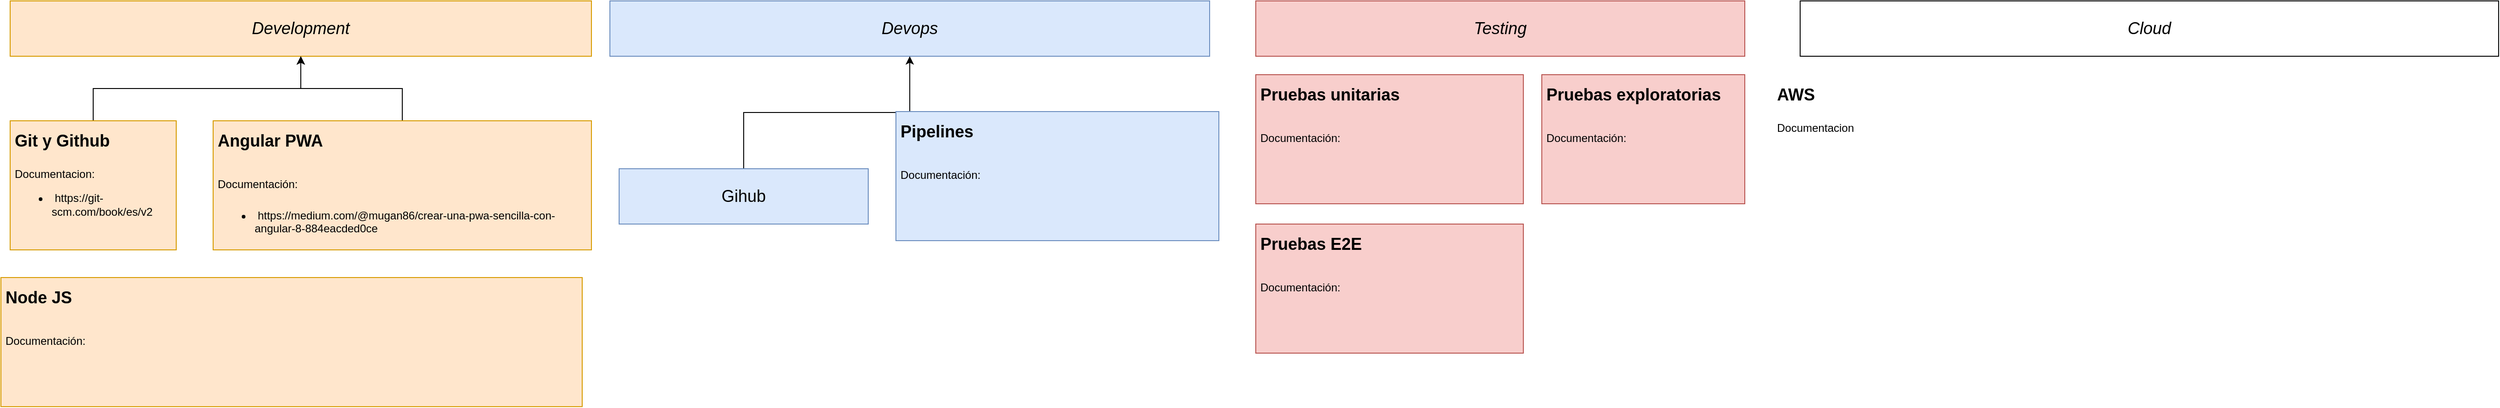 <mxfile version="14.1.3" type="github" pages="2">
  <diagram id="YmT_-5XXrlfbfX3geV0W" name="Development roadmap">
    <mxGraphModel dx="1038" dy="548" grid="1" gridSize="10" guides="1" tooltips="1" connect="1" arrows="1" fold="1" page="1" pageScale="1" pageWidth="2000" pageHeight="2000" math="0" shadow="0">
      <root>
        <mxCell id="0" />
        <mxCell id="1" parent="0" />
        <mxCell id="GxBvIsNK3n5-PWfmjEQZ-1" value="Development" style="rounded=0;whiteSpace=wrap;html=1;fillColor=#ffe6cc;strokeColor=#d79b00;fontSize=18;fontStyle=2" parent="1" vertex="1">
          <mxGeometry x="50" y="70" width="630" height="60" as="geometry" />
        </mxCell>
        <mxCell id="GxBvIsNK3n5-PWfmjEQZ-2" value="Testing" style="rounded=0;whiteSpace=wrap;html=1;fillColor=#f8cecc;strokeColor=#b85450;fontSize=18;fontStyle=2" parent="1" vertex="1">
          <mxGeometry x="1400" y="70" width="530" height="60" as="geometry" />
        </mxCell>
        <mxCell id="GxBvIsNK3n5-PWfmjEQZ-3" value="Devops" style="rounded=0;whiteSpace=wrap;html=1;fillColor=#dae8fc;strokeColor=#6c8ebf;fontSize=18;fontStyle=2" parent="1" vertex="1">
          <mxGeometry x="700" y="70" width="650" height="60" as="geometry" />
        </mxCell>
        <mxCell id="GxBvIsNK3n5-PWfmjEQZ-4" value="Cloud" style="rounded=0;whiteSpace=wrap;html=1;fontSize=18;fontStyle=2" parent="1" vertex="1">
          <mxGeometry x="1990" y="70" width="757" height="60" as="geometry" />
        </mxCell>
        <mxCell id="50Z6vVFojl8kK-PPwzyE-3" value="" style="edgeStyle=orthogonalEdgeStyle;rounded=0;orthogonalLoop=1;jettySize=auto;html=1;" parent="1" source="qvffc2qcnDFIXGGzzOqj-3" target="GxBvIsNK3n5-PWfmjEQZ-1" edge="1">
          <mxGeometry relative="1" as="geometry" />
        </mxCell>
        <mxCell id="qvffc2qcnDFIXGGzzOqj-3" value="&lt;h1&gt;&lt;font style=&quot;font-size: 18px&quot;&gt;Git y Github&lt;/font&gt;&lt;/h1&gt;&lt;p&gt;Documentacion:&lt;/p&gt;&lt;p&gt;&lt;/p&gt;&lt;ul&gt;&lt;li&gt;&amp;nbsp;https://git-scm.com/book/es/v2&lt;/li&gt;&lt;/ul&gt;&lt;p&gt;&lt;/p&gt;" style="text;html=1;strokeColor=#d79b00;fillColor=#ffe6cc;spacing=5;spacingTop=-20;whiteSpace=wrap;overflow=hidden;rounded=0;" parent="1" vertex="1">
          <mxGeometry x="50" y="200" width="180" height="140" as="geometry" />
        </mxCell>
        <mxCell id="50Z6vVFojl8kK-PPwzyE-2" value="" style="edgeStyle=orthogonalEdgeStyle;rounded=0;orthogonalLoop=1;jettySize=auto;html=1;" parent="1" source="qvffc2qcnDFIXGGzzOqj-4" target="GxBvIsNK3n5-PWfmjEQZ-1" edge="1">
          <mxGeometry relative="1" as="geometry" />
        </mxCell>
        <mxCell id="qvffc2qcnDFIXGGzzOqj-4" value="&lt;h1&gt;&lt;span style=&quot;font-size: 18px&quot;&gt;Angular PWA&lt;/span&gt;&lt;/h1&gt;&lt;h1&gt;&lt;span style=&quot;font-size: 12px ; font-weight: normal&quot;&gt;Documentación:&lt;/span&gt;&lt;br&gt;&lt;/h1&gt;&lt;p&gt;&lt;/p&gt;&lt;ul&gt;&lt;li&gt;&amp;nbsp;https://medium.com/@mugan86/crear-una-pwa-sencilla-con-angular-8-884eacded0ce&lt;/li&gt;&lt;/ul&gt;&lt;p&gt;&lt;/p&gt;" style="text;html=1;strokeColor=#d79b00;fillColor=#ffe6cc;spacing=5;spacingTop=-20;whiteSpace=wrap;overflow=hidden;rounded=0;" parent="1" vertex="1">
          <mxGeometry x="270" y="200" width="410" height="140" as="geometry" />
        </mxCell>
        <mxCell id="qvffc2qcnDFIXGGzzOqj-5" value="&lt;h1&gt;&lt;span style=&quot;font-size: 18px&quot;&gt;Node JS&lt;/span&gt;&lt;/h1&gt;&lt;h1&gt;&lt;span style=&quot;font-size: 12px ; font-weight: normal&quot;&gt;Documentación:&lt;/span&gt;&lt;/h1&gt;&lt;p&gt;&lt;/p&gt;" style="text;html=1;strokeColor=#d79b00;fillColor=#ffe6cc;spacing=5;spacingTop=-20;whiteSpace=wrap;overflow=hidden;rounded=0;" parent="1" vertex="1">
          <mxGeometry x="40" y="370" width="630" height="140" as="geometry" />
        </mxCell>
        <mxCell id="50Z6vVFojl8kK-PPwzyE-1" value="" style="edgeStyle=orthogonalEdgeStyle;rounded=0;orthogonalLoop=1;jettySize=auto;html=1;" parent="1" source="qvffc2qcnDFIXGGzzOqj-7" target="GxBvIsNK3n5-PWfmjEQZ-3" edge="1">
          <mxGeometry relative="1" as="geometry" />
        </mxCell>
        <mxCell id="qvffc2qcnDFIXGGzzOqj-7" value="Gihub" style="rounded=0;whiteSpace=wrap;html=1;fontSize=18;fillColor=#dae8fc;strokeColor=#6c8ebf;" parent="1" vertex="1">
          <mxGeometry x="710" y="252" width="270" height="60" as="geometry" />
        </mxCell>
        <mxCell id="qvffc2qcnDFIXGGzzOqj-9" value="&lt;h1&gt;&lt;span style=&quot;font-size: 18px&quot;&gt;Pipelines&lt;/span&gt;&lt;/h1&gt;&lt;h1&gt;&lt;span style=&quot;font-size: 12px ; font-weight: normal&quot;&gt;Documentación:&lt;/span&gt;&lt;/h1&gt;&lt;p&gt;&lt;/p&gt;" style="text;html=1;strokeColor=#6c8ebf;fillColor=#dae8fc;spacing=5;spacingTop=-20;whiteSpace=wrap;overflow=hidden;rounded=0;" parent="1" vertex="1">
          <mxGeometry x="1010" y="190" width="350" height="140" as="geometry" />
        </mxCell>
        <mxCell id="qvffc2qcnDFIXGGzzOqj-11" value="&lt;h1&gt;&lt;font style=&quot;font-size: 18px&quot;&gt;AWS&lt;/font&gt;&lt;/h1&gt;&lt;p&gt;Documentacion&lt;/p&gt;&lt;p&gt;&lt;/p&gt;" style="text;html=1;spacing=5;spacingTop=-20;whiteSpace=wrap;overflow=hidden;rounded=0;" parent="1" vertex="1">
          <mxGeometry x="1960" y="150" width="180" height="140" as="geometry" />
        </mxCell>
        <mxCell id="I1LktH2ITsMYGMCNA09F-1" value="&lt;h1&gt;&lt;span style=&quot;font-size: 18px&quot;&gt;Pruebas unitarias&lt;/span&gt;&lt;/h1&gt;&lt;h1&gt;&lt;span style=&quot;font-size: 12px ; font-weight: normal&quot;&gt;Documentación:&lt;/span&gt;&lt;/h1&gt;&lt;p&gt;&lt;/p&gt;" style="text;html=1;strokeColor=#b85450;fillColor=#f8cecc;spacing=5;spacingTop=-20;whiteSpace=wrap;overflow=hidden;rounded=0;" vertex="1" parent="1">
          <mxGeometry x="1400" y="150" width="290" height="140" as="geometry" />
        </mxCell>
        <mxCell id="I1LktH2ITsMYGMCNA09F-2" value="&lt;h1&gt;&lt;span style=&quot;font-size: 18px&quot;&gt;Pruebas E2E&lt;/span&gt;&lt;/h1&gt;&lt;h1&gt;&lt;span style=&quot;font-size: 12px ; font-weight: normal&quot;&gt;Documentación:&lt;/span&gt;&lt;/h1&gt;&lt;p&gt;&lt;/p&gt;" style="text;html=1;strokeColor=#b85450;fillColor=#f8cecc;spacing=5;spacingTop=-20;whiteSpace=wrap;overflow=hidden;rounded=0;" vertex="1" parent="1">
          <mxGeometry x="1400" y="312" width="290" height="140" as="geometry" />
        </mxCell>
        <mxCell id="I1LktH2ITsMYGMCNA09F-3" value="&lt;h1&gt;&lt;span style=&quot;font-size: 18px&quot;&gt;Pruebas exploratorias&lt;/span&gt;&lt;/h1&gt;&lt;h1&gt;&lt;span style=&quot;font-size: 12px ; font-weight: normal&quot;&gt;Documentación:&lt;/span&gt;&lt;/h1&gt;&lt;p&gt;&lt;/p&gt;" style="text;html=1;strokeColor=#b85450;fillColor=#f8cecc;spacing=5;spacingTop=-20;whiteSpace=wrap;overflow=hidden;rounded=0;" vertex="1" parent="1">
          <mxGeometry x="1710" y="150" width="220" height="140" as="geometry" />
        </mxCell>
      </root>
    </mxGraphModel>
  </diagram>
  <diagram id="mBSHv5Fz7k-0G3hWtxlf" name="Key notes">
    <mxGraphModel dx="1038" dy="548" grid="1" gridSize="10" guides="1" tooltips="1" connect="1" arrows="1" fold="1" page="1" pageScale="1" pageWidth="850" pageHeight="1100" math="0" shadow="0">
      <root>
        <mxCell id="dvMPihn0DReouZ1j8ZHG-0" />
        <mxCell id="dvMPihn0DReouZ1j8ZHG-1" parent="dvMPihn0DReouZ1j8ZHG-0" />
        <mxCell id="ZbU5Fs8OvhLTuVTiGujP-0" value="Repositorios de interes" style="rounded=0;whiteSpace=wrap;html=1;fontSize=18;" parent="dvMPihn0DReouZ1j8ZHG-1" vertex="1">
          <mxGeometry x="50" y="40" width="290" height="60" as="geometry" />
        </mxCell>
        <mxCell id="ZbU5Fs8OvhLTuVTiGujP-4" value="" style="edgeStyle=orthogonalEdgeStyle;rounded=0;orthogonalLoop=1;jettySize=auto;html=1;fontSize=14;" parent="dvMPihn0DReouZ1j8ZHG-1" source="ZbU5Fs8OvhLTuVTiGujP-3" target="ZbU5Fs8OvhLTuVTiGujP-0" edge="1">
          <mxGeometry relative="1" as="geometry" />
        </mxCell>
        <mxCell id="ZbU5Fs8OvhLTuVTiGujP-3" value="&lt;ul&gt;&lt;li&gt;&lt;span style=&quot;font-size: 13px&quot;&gt;https://github.com/dephraiim/awesome-developer-dictionary&lt;/span&gt;&lt;/li&gt;&lt;li&gt;&lt;span style=&quot;font-size: 13px&quot;&gt;https://github.com/commitizen-tools/commitizen&lt;/span&gt;&lt;br&gt;&lt;/li&gt;&lt;li&gt;&lt;span style=&quot;font-size: 13px&quot;&gt;https://github.com/kamranahmedse/developer-roadmap&lt;/span&gt;&lt;br&gt;&lt;/li&gt;&lt;li&gt;&lt;span style=&quot;font-size: 13px&quot;&gt;https://github.com/topics/pwa&lt;/span&gt;&lt;br&gt;&lt;/li&gt;&lt;/ul&gt;" style="rounded=0;whiteSpace=wrap;html=1;fontSize=14;" parent="dvMPihn0DReouZ1j8ZHG-1" vertex="1">
          <mxGeometry x="50" y="150" width="420" height="120" as="geometry" />
        </mxCell>
      </root>
    </mxGraphModel>
  </diagram>
</mxfile>
